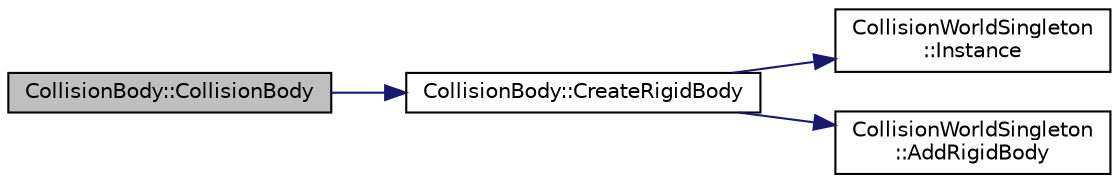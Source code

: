 digraph "CollisionBody::CollisionBody"
{
  edge [fontname="Helvetica",fontsize="10",labelfontname="Helvetica",labelfontsize="10"];
  node [fontname="Helvetica",fontsize="10",shape=record];
  rankdir="LR";
  Node1 [label="CollisionBody::CollisionBody",height=0.2,width=0.4,color="black", fillcolor="grey75", style="filled" fontcolor="black"];
  Node1 -> Node2 [color="midnightblue",fontsize="10",style="solid",fontname="Helvetica"];
  Node2 [label="CollisionBody::CreateRigidBody",height=0.2,width=0.4,color="black", fillcolor="white", style="filled",URL="$class_collision_body.html#a585eb968b32b4e21ff7071145b8a81f8",tooltip="creates a rigid body that is square and can&#39;t be moved "];
  Node2 -> Node3 [color="midnightblue",fontsize="10",style="solid",fontname="Helvetica"];
  Node3 [label="CollisionWorldSingleton\l::Instance",height=0.2,width=0.4,color="black", fillcolor="white", style="filled",URL="$class_collision_world_singleton.html#ac582bf5f99e95541fbc6fe7c4a655c1a",tooltip="Gets the instance. "];
  Node2 -> Node4 [color="midnightblue",fontsize="10",style="solid",fontname="Helvetica"];
  Node4 [label="CollisionWorldSingleton\l::AddRigidBody",height=0.2,width=0.4,color="black", fillcolor="white", style="filled",URL="$class_collision_world_singleton.html#a24af5d0ff1c65d747c914e2868228dd1",tooltip="Adds a rigid body to the collision world. "];
}
